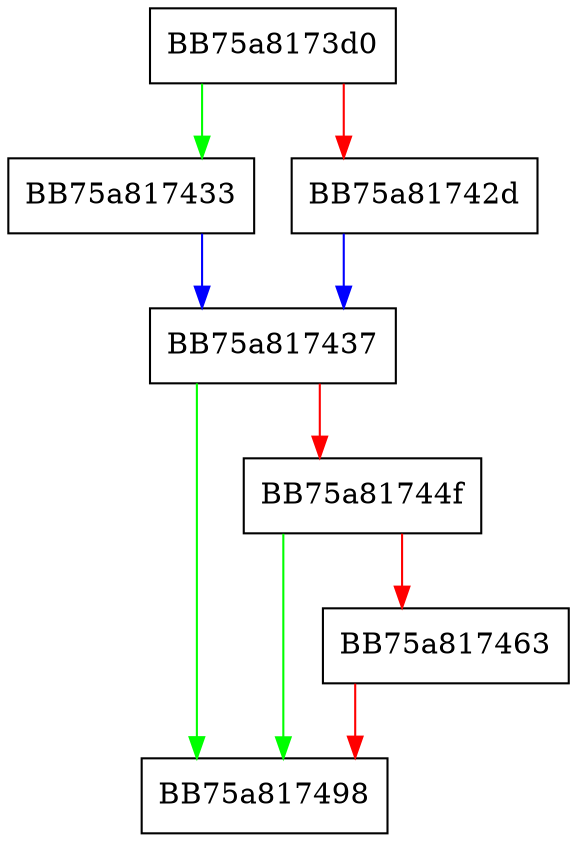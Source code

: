digraph do_put {
  node [shape="box"];
  graph [splines=ortho];
  BB75a8173d0 -> BB75a817433 [color="green"];
  BB75a8173d0 -> BB75a81742d [color="red"];
  BB75a81742d -> BB75a817437 [color="blue"];
  BB75a817433 -> BB75a817437 [color="blue"];
  BB75a817437 -> BB75a817498 [color="green"];
  BB75a817437 -> BB75a81744f [color="red"];
  BB75a81744f -> BB75a817498 [color="green"];
  BB75a81744f -> BB75a817463 [color="red"];
  BB75a817463 -> BB75a817498 [color="red"];
}